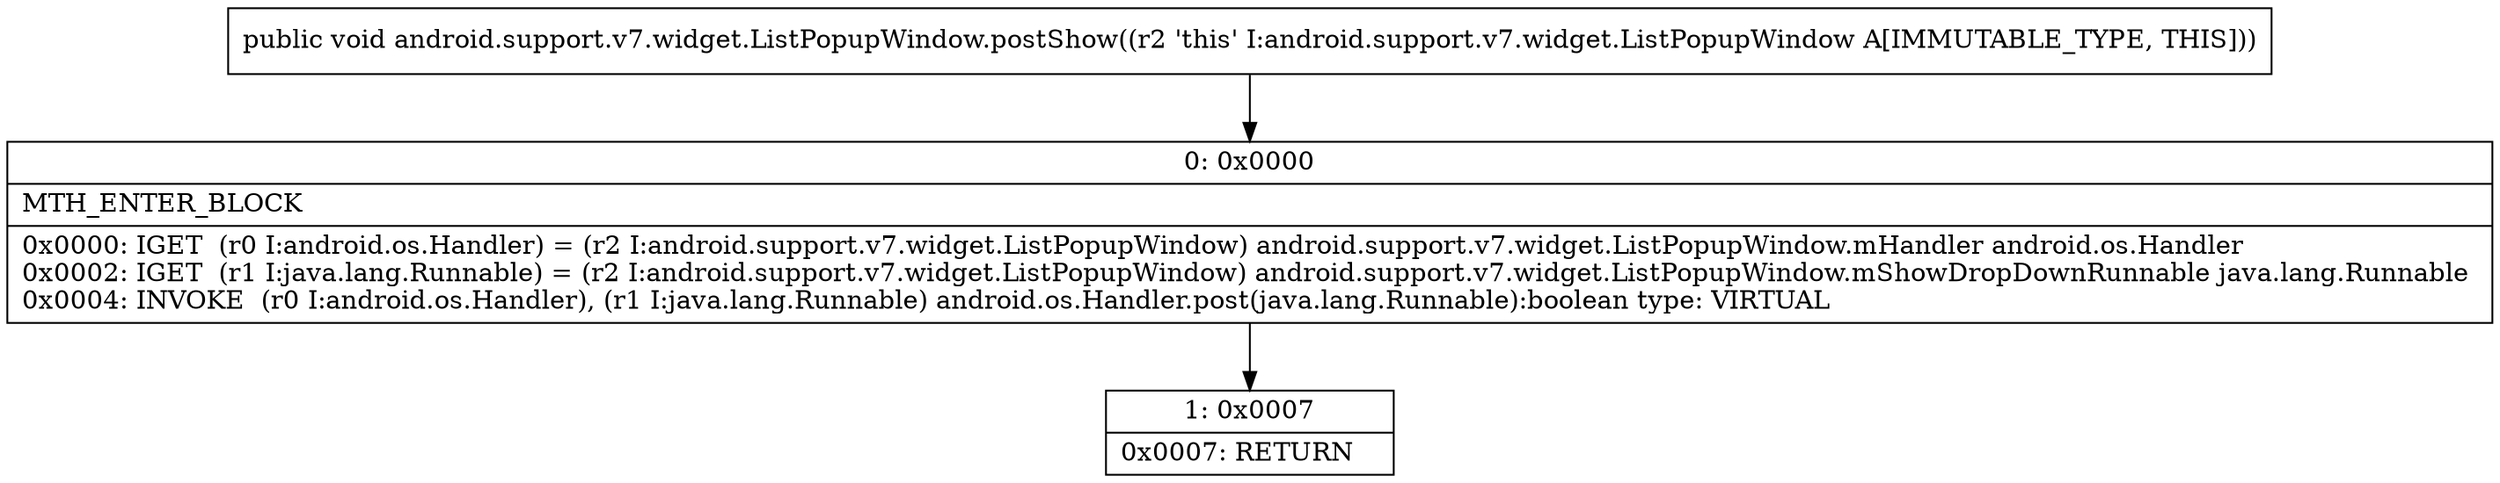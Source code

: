 digraph "CFG forandroid.support.v7.widget.ListPopupWindow.postShow()V" {
Node_0 [shape=record,label="{0\:\ 0x0000|MTH_ENTER_BLOCK\l|0x0000: IGET  (r0 I:android.os.Handler) = (r2 I:android.support.v7.widget.ListPopupWindow) android.support.v7.widget.ListPopupWindow.mHandler android.os.Handler \l0x0002: IGET  (r1 I:java.lang.Runnable) = (r2 I:android.support.v7.widget.ListPopupWindow) android.support.v7.widget.ListPopupWindow.mShowDropDownRunnable java.lang.Runnable \l0x0004: INVOKE  (r0 I:android.os.Handler), (r1 I:java.lang.Runnable) android.os.Handler.post(java.lang.Runnable):boolean type: VIRTUAL \l}"];
Node_1 [shape=record,label="{1\:\ 0x0007|0x0007: RETURN   \l}"];
MethodNode[shape=record,label="{public void android.support.v7.widget.ListPopupWindow.postShow((r2 'this' I:android.support.v7.widget.ListPopupWindow A[IMMUTABLE_TYPE, THIS])) }"];
MethodNode -> Node_0;
Node_0 -> Node_1;
}

